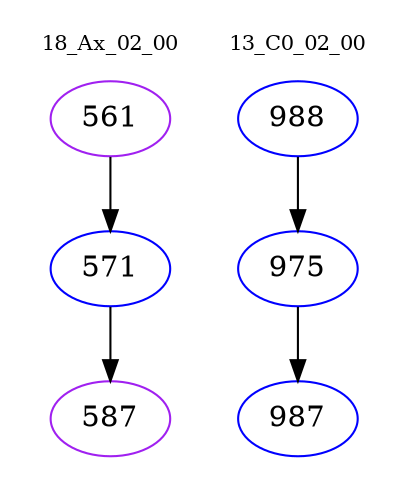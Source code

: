 digraph{
subgraph cluster_0 {
color = white
label = "18_Ax_02_00";
fontsize=10;
T0_561 [label="561", color="purple"]
T0_561 -> T0_571 [color="black"]
T0_571 [label="571", color="blue"]
T0_571 -> T0_587 [color="black"]
T0_587 [label="587", color="purple"]
}
subgraph cluster_1 {
color = white
label = "13_C0_02_00";
fontsize=10;
T1_988 [label="988", color="blue"]
T1_988 -> T1_975 [color="black"]
T1_975 [label="975", color="blue"]
T1_975 -> T1_987 [color="black"]
T1_987 [label="987", color="blue"]
}
}
